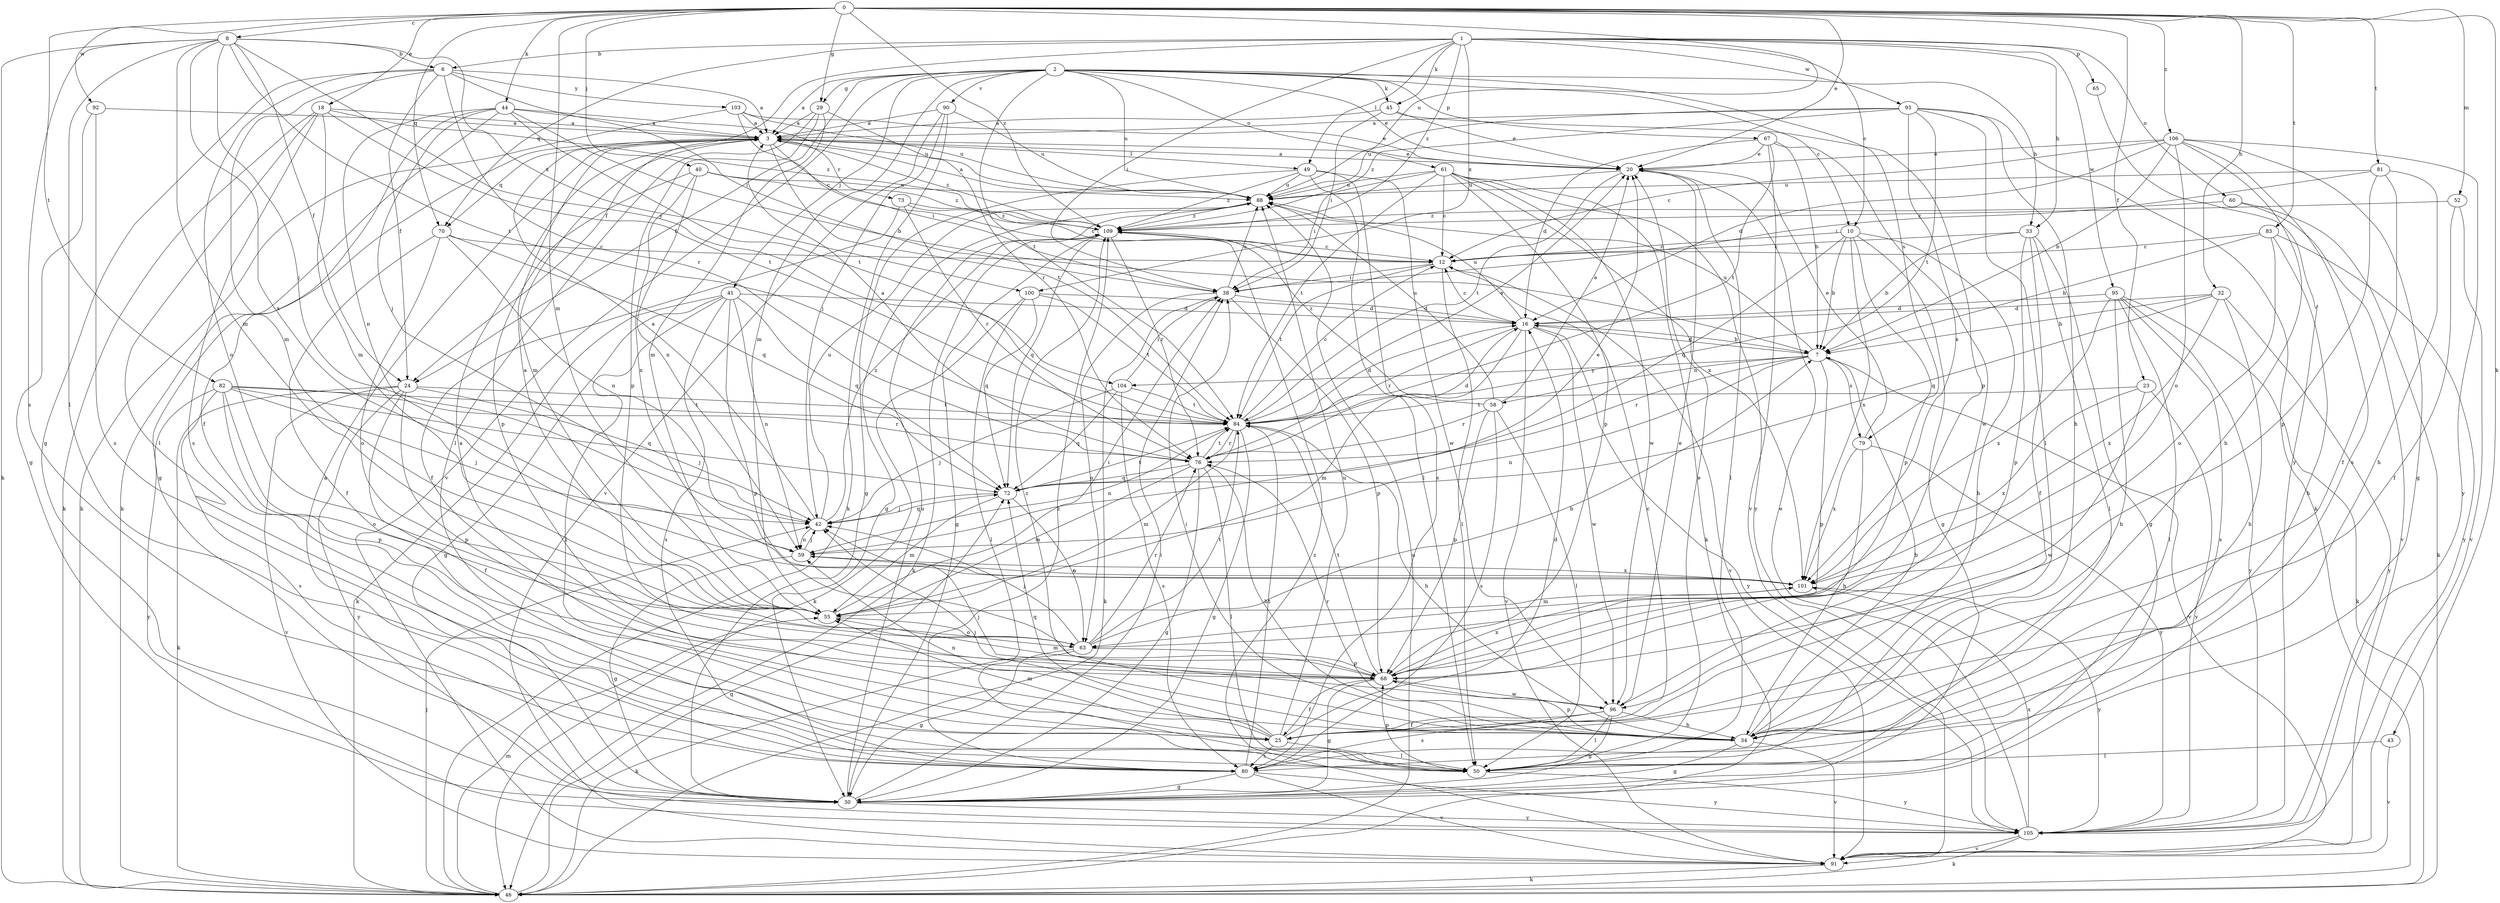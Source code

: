 strict digraph  {
0;
1;
2;
3;
6;
7;
8;
10;
12;
16;
18;
20;
23;
24;
25;
29;
30;
32;
33;
34;
38;
40;
41;
42;
43;
44;
45;
46;
49;
50;
52;
55;
58;
59;
60;
61;
63;
65;
67;
68;
70;
72;
73;
76;
79;
80;
81;
82;
83;
84;
88;
90;
91;
92;
93;
95;
96;
100;
101;
103;
104;
105;
106;
109;
0 -> 8  [label=c];
0 -> 18  [label=e];
0 -> 20  [label=e];
0 -> 23  [label=f];
0 -> 29  [label=g];
0 -> 32  [label=h];
0 -> 40  [label=j];
0 -> 43  [label=k];
0 -> 44  [label=k];
0 -> 52  [label=m];
0 -> 55  [label=m];
0 -> 70  [label=q];
0 -> 81  [label=t];
0 -> 82  [label=t];
0 -> 83  [label=t];
0 -> 88  [label=u];
0 -> 92  [label=w];
0 -> 106  [label=z];
0 -> 109  [label=z];
1 -> 6  [label=b];
1 -> 10  [label=c];
1 -> 24  [label=f];
1 -> 33  [label=h];
1 -> 38  [label=i];
1 -> 45  [label=k];
1 -> 49  [label=l];
1 -> 60  [label=o];
1 -> 65  [label=p];
1 -> 70  [label=q];
1 -> 93  [label=w];
1 -> 95  [label=w];
1 -> 100  [label=x];
1 -> 109  [label=z];
2 -> 3  [label=a];
2 -> 10  [label=c];
2 -> 20  [label=e];
2 -> 24  [label=f];
2 -> 29  [label=g];
2 -> 33  [label=h];
2 -> 41  [label=j];
2 -> 45  [label=k];
2 -> 55  [label=m];
2 -> 61  [label=o];
2 -> 67  [label=p];
2 -> 79  [label=s];
2 -> 84  [label=t];
2 -> 88  [label=u];
2 -> 90  [label=v];
2 -> 91  [label=v];
3 -> 20  [label=e];
3 -> 30  [label=g];
3 -> 38  [label=i];
3 -> 49  [label=l];
3 -> 55  [label=m];
3 -> 70  [label=q];
3 -> 73  [label=r];
3 -> 84  [label=t];
3 -> 109  [label=z];
6 -> 3  [label=a];
6 -> 24  [label=f];
6 -> 30  [label=g];
6 -> 38  [label=i];
6 -> 55  [label=m];
6 -> 63  [label=o];
6 -> 76  [label=r];
6 -> 103  [label=y];
7 -> 16  [label=d];
7 -> 58  [label=n];
7 -> 59  [label=n];
7 -> 68  [label=p];
7 -> 76  [label=r];
7 -> 79  [label=s];
7 -> 88  [label=u];
7 -> 91  [label=v];
7 -> 104  [label=y];
8 -> 6  [label=b];
8 -> 24  [label=f];
8 -> 42  [label=j];
8 -> 46  [label=k];
8 -> 50  [label=l];
8 -> 55  [label=m];
8 -> 80  [label=s];
8 -> 84  [label=t];
8 -> 100  [label=x];
8 -> 101  [label=x];
8 -> 104  [label=y];
10 -> 7  [label=b];
10 -> 12  [label=c];
10 -> 30  [label=g];
10 -> 34  [label=h];
10 -> 68  [label=p];
10 -> 72  [label=q];
10 -> 101  [label=x];
12 -> 38  [label=i];
12 -> 50  [label=l];
12 -> 84  [label=t];
12 -> 91  [label=v];
16 -> 7  [label=b];
16 -> 12  [label=c];
16 -> 55  [label=m];
16 -> 76  [label=r];
16 -> 88  [label=u];
16 -> 91  [label=v];
16 -> 96  [label=w];
16 -> 105  [label=y];
18 -> 3  [label=a];
18 -> 46  [label=k];
18 -> 50  [label=l];
18 -> 55  [label=m];
18 -> 80  [label=s];
18 -> 84  [label=t];
18 -> 109  [label=z];
20 -> 3  [label=a];
20 -> 50  [label=l];
20 -> 84  [label=t];
20 -> 88  [label=u];
23 -> 84  [label=t];
23 -> 96  [label=w];
23 -> 101  [label=x];
23 -> 105  [label=y];
24 -> 25  [label=f];
24 -> 42  [label=j];
24 -> 46  [label=k];
24 -> 68  [label=p];
24 -> 84  [label=t];
24 -> 91  [label=v];
24 -> 105  [label=y];
25 -> 12  [label=c];
25 -> 16  [label=d];
25 -> 50  [label=l];
25 -> 55  [label=m];
25 -> 59  [label=n];
25 -> 72  [label=q];
25 -> 80  [label=s];
25 -> 88  [label=u];
29 -> 3  [label=a];
29 -> 50  [label=l];
29 -> 55  [label=m];
29 -> 68  [label=p];
29 -> 76  [label=r];
30 -> 3  [label=a];
30 -> 38  [label=i];
30 -> 88  [label=u];
30 -> 105  [label=y];
32 -> 7  [label=b];
32 -> 16  [label=d];
32 -> 34  [label=h];
32 -> 72  [label=q];
32 -> 101  [label=x];
32 -> 105  [label=y];
33 -> 7  [label=b];
33 -> 12  [label=c];
33 -> 25  [label=f];
33 -> 30  [label=g];
33 -> 50  [label=l];
33 -> 68  [label=p];
34 -> 3  [label=a];
34 -> 7  [label=b];
34 -> 30  [label=g];
34 -> 38  [label=i];
34 -> 42  [label=j];
34 -> 68  [label=p];
34 -> 76  [label=r];
34 -> 91  [label=v];
34 -> 109  [label=z];
38 -> 16  [label=d];
38 -> 46  [label=k];
38 -> 63  [label=o];
38 -> 68  [label=p];
38 -> 88  [label=u];
40 -> 59  [label=n];
40 -> 68  [label=p];
40 -> 88  [label=u];
40 -> 101  [label=x];
40 -> 109  [label=z];
41 -> 16  [label=d];
41 -> 30  [label=g];
41 -> 46  [label=k];
41 -> 50  [label=l];
41 -> 59  [label=n];
41 -> 68  [label=p];
41 -> 72  [label=q];
41 -> 80  [label=s];
42 -> 3  [label=a];
42 -> 59  [label=n];
42 -> 72  [label=q];
42 -> 88  [label=u];
42 -> 109  [label=z];
43 -> 50  [label=l];
43 -> 91  [label=v];
44 -> 3  [label=a];
44 -> 7  [label=b];
44 -> 25  [label=f];
44 -> 42  [label=j];
44 -> 46  [label=k];
44 -> 59  [label=n];
44 -> 84  [label=t];
44 -> 88  [label=u];
45 -> 3  [label=a];
45 -> 20  [label=e];
45 -> 38  [label=i];
45 -> 68  [label=p];
46 -> 42  [label=j];
46 -> 55  [label=m];
46 -> 72  [label=q];
46 -> 88  [label=u];
49 -> 30  [label=g];
49 -> 50  [label=l];
49 -> 80  [label=s];
49 -> 88  [label=u];
49 -> 96  [label=w];
49 -> 109  [label=z];
50 -> 20  [label=e];
50 -> 68  [label=p];
50 -> 105  [label=y];
52 -> 25  [label=f];
52 -> 91  [label=v];
52 -> 109  [label=z];
55 -> 3  [label=a];
55 -> 38  [label=i];
55 -> 63  [label=o];
58 -> 20  [label=e];
58 -> 50  [label=l];
58 -> 68  [label=p];
58 -> 76  [label=r];
58 -> 80  [label=s];
58 -> 88  [label=u];
58 -> 109  [label=z];
59 -> 20  [label=e];
59 -> 30  [label=g];
59 -> 42  [label=j];
59 -> 101  [label=x];
60 -> 46  [label=k];
60 -> 91  [label=v];
60 -> 109  [label=z];
61 -> 12  [label=c];
61 -> 38  [label=i];
61 -> 46  [label=k];
61 -> 68  [label=p];
61 -> 84  [label=t];
61 -> 88  [label=u];
61 -> 96  [label=w];
61 -> 101  [label=x];
61 -> 105  [label=y];
63 -> 7  [label=b];
63 -> 30  [label=g];
63 -> 42  [label=j];
63 -> 46  [label=k];
63 -> 68  [label=p];
63 -> 76  [label=r];
63 -> 84  [label=t];
65 -> 105  [label=y];
67 -> 7  [label=b];
67 -> 16  [label=d];
67 -> 20  [label=e];
67 -> 84  [label=t];
67 -> 91  [label=v];
67 -> 96  [label=w];
68 -> 25  [label=f];
68 -> 30  [label=g];
68 -> 55  [label=m];
68 -> 84  [label=t];
68 -> 96  [label=w];
68 -> 101  [label=x];
70 -> 12  [label=c];
70 -> 25  [label=f];
70 -> 59  [label=n];
70 -> 63  [label=o];
70 -> 72  [label=q];
72 -> 42  [label=j];
72 -> 55  [label=m];
72 -> 63  [label=o];
72 -> 84  [label=t];
73 -> 12  [label=c];
73 -> 25  [label=f];
73 -> 76  [label=r];
73 -> 109  [label=z];
76 -> 3  [label=a];
76 -> 16  [label=d];
76 -> 30  [label=g];
76 -> 34  [label=h];
76 -> 50  [label=l];
76 -> 55  [label=m];
76 -> 72  [label=q];
76 -> 84  [label=t];
79 -> 20  [label=e];
79 -> 34  [label=h];
79 -> 101  [label=x];
79 -> 105  [label=y];
80 -> 30  [label=g];
80 -> 84  [label=t];
80 -> 91  [label=v];
80 -> 105  [label=y];
80 -> 109  [label=z];
81 -> 25  [label=f];
81 -> 34  [label=h];
81 -> 38  [label=i];
81 -> 68  [label=p];
81 -> 88  [label=u];
82 -> 42  [label=j];
82 -> 63  [label=o];
82 -> 68  [label=p];
82 -> 72  [label=q];
82 -> 76  [label=r];
82 -> 80  [label=s];
82 -> 84  [label=t];
82 -> 105  [label=y];
83 -> 7  [label=b];
83 -> 12  [label=c];
83 -> 34  [label=h];
83 -> 63  [label=o];
83 -> 105  [label=y];
84 -> 12  [label=c];
84 -> 16  [label=d];
84 -> 20  [label=e];
84 -> 30  [label=g];
84 -> 34  [label=h];
84 -> 55  [label=m];
84 -> 59  [label=n];
84 -> 76  [label=r];
88 -> 3  [label=a];
88 -> 30  [label=g];
88 -> 109  [label=z];
90 -> 3  [label=a];
90 -> 42  [label=j];
90 -> 46  [label=k];
90 -> 88  [label=u];
90 -> 91  [label=v];
91 -> 46  [label=k];
91 -> 109  [label=z];
92 -> 3  [label=a];
92 -> 30  [label=g];
92 -> 80  [label=s];
93 -> 3  [label=a];
93 -> 34  [label=h];
93 -> 46  [label=k];
93 -> 50  [label=l];
93 -> 84  [label=t];
93 -> 88  [label=u];
93 -> 101  [label=x];
93 -> 109  [label=z];
95 -> 16  [label=d];
95 -> 34  [label=h];
95 -> 46  [label=k];
95 -> 50  [label=l];
95 -> 80  [label=s];
95 -> 101  [label=x];
95 -> 105  [label=y];
96 -> 20  [label=e];
96 -> 25  [label=f];
96 -> 30  [label=g];
96 -> 34  [label=h];
96 -> 42  [label=j];
96 -> 50  [label=l];
96 -> 80  [label=s];
100 -> 16  [label=d];
100 -> 46  [label=k];
100 -> 50  [label=l];
100 -> 72  [label=q];
100 -> 84  [label=t];
101 -> 55  [label=m];
101 -> 59  [label=n];
101 -> 105  [label=y];
103 -> 3  [label=a];
103 -> 12  [label=c];
103 -> 20  [label=e];
103 -> 46  [label=k];
103 -> 88  [label=u];
104 -> 38  [label=i];
104 -> 42  [label=j];
104 -> 72  [label=q];
104 -> 80  [label=s];
104 -> 84  [label=t];
105 -> 20  [label=e];
105 -> 46  [label=k];
105 -> 91  [label=v];
105 -> 101  [label=x];
106 -> 7  [label=b];
106 -> 12  [label=c];
106 -> 16  [label=d];
106 -> 20  [label=e];
106 -> 30  [label=g];
106 -> 34  [label=h];
106 -> 63  [label=o];
106 -> 80  [label=s];
106 -> 105  [label=y];
109 -> 12  [label=c];
109 -> 30  [label=g];
109 -> 46  [label=k];
109 -> 72  [label=q];
109 -> 76  [label=r];
}
